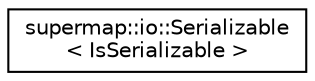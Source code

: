 digraph "Graphical Class Hierarchy"
{
 // LATEX_PDF_SIZE
  edge [fontname="Helvetica",fontsize="10",labelfontname="Helvetica",labelfontsize="10"];
  node [fontname="Helvetica",fontsize="10",shape=record];
  rankdir="LR";
  Node0 [label="supermap::io::Serializable\l\< IsSerializable \>",height=0.2,width=0.4,color="black", fillcolor="white", style="filled",URL="$structsupermap_1_1io_1_1Serializable.html",tooltip="Flag if object is serializable."];
}

